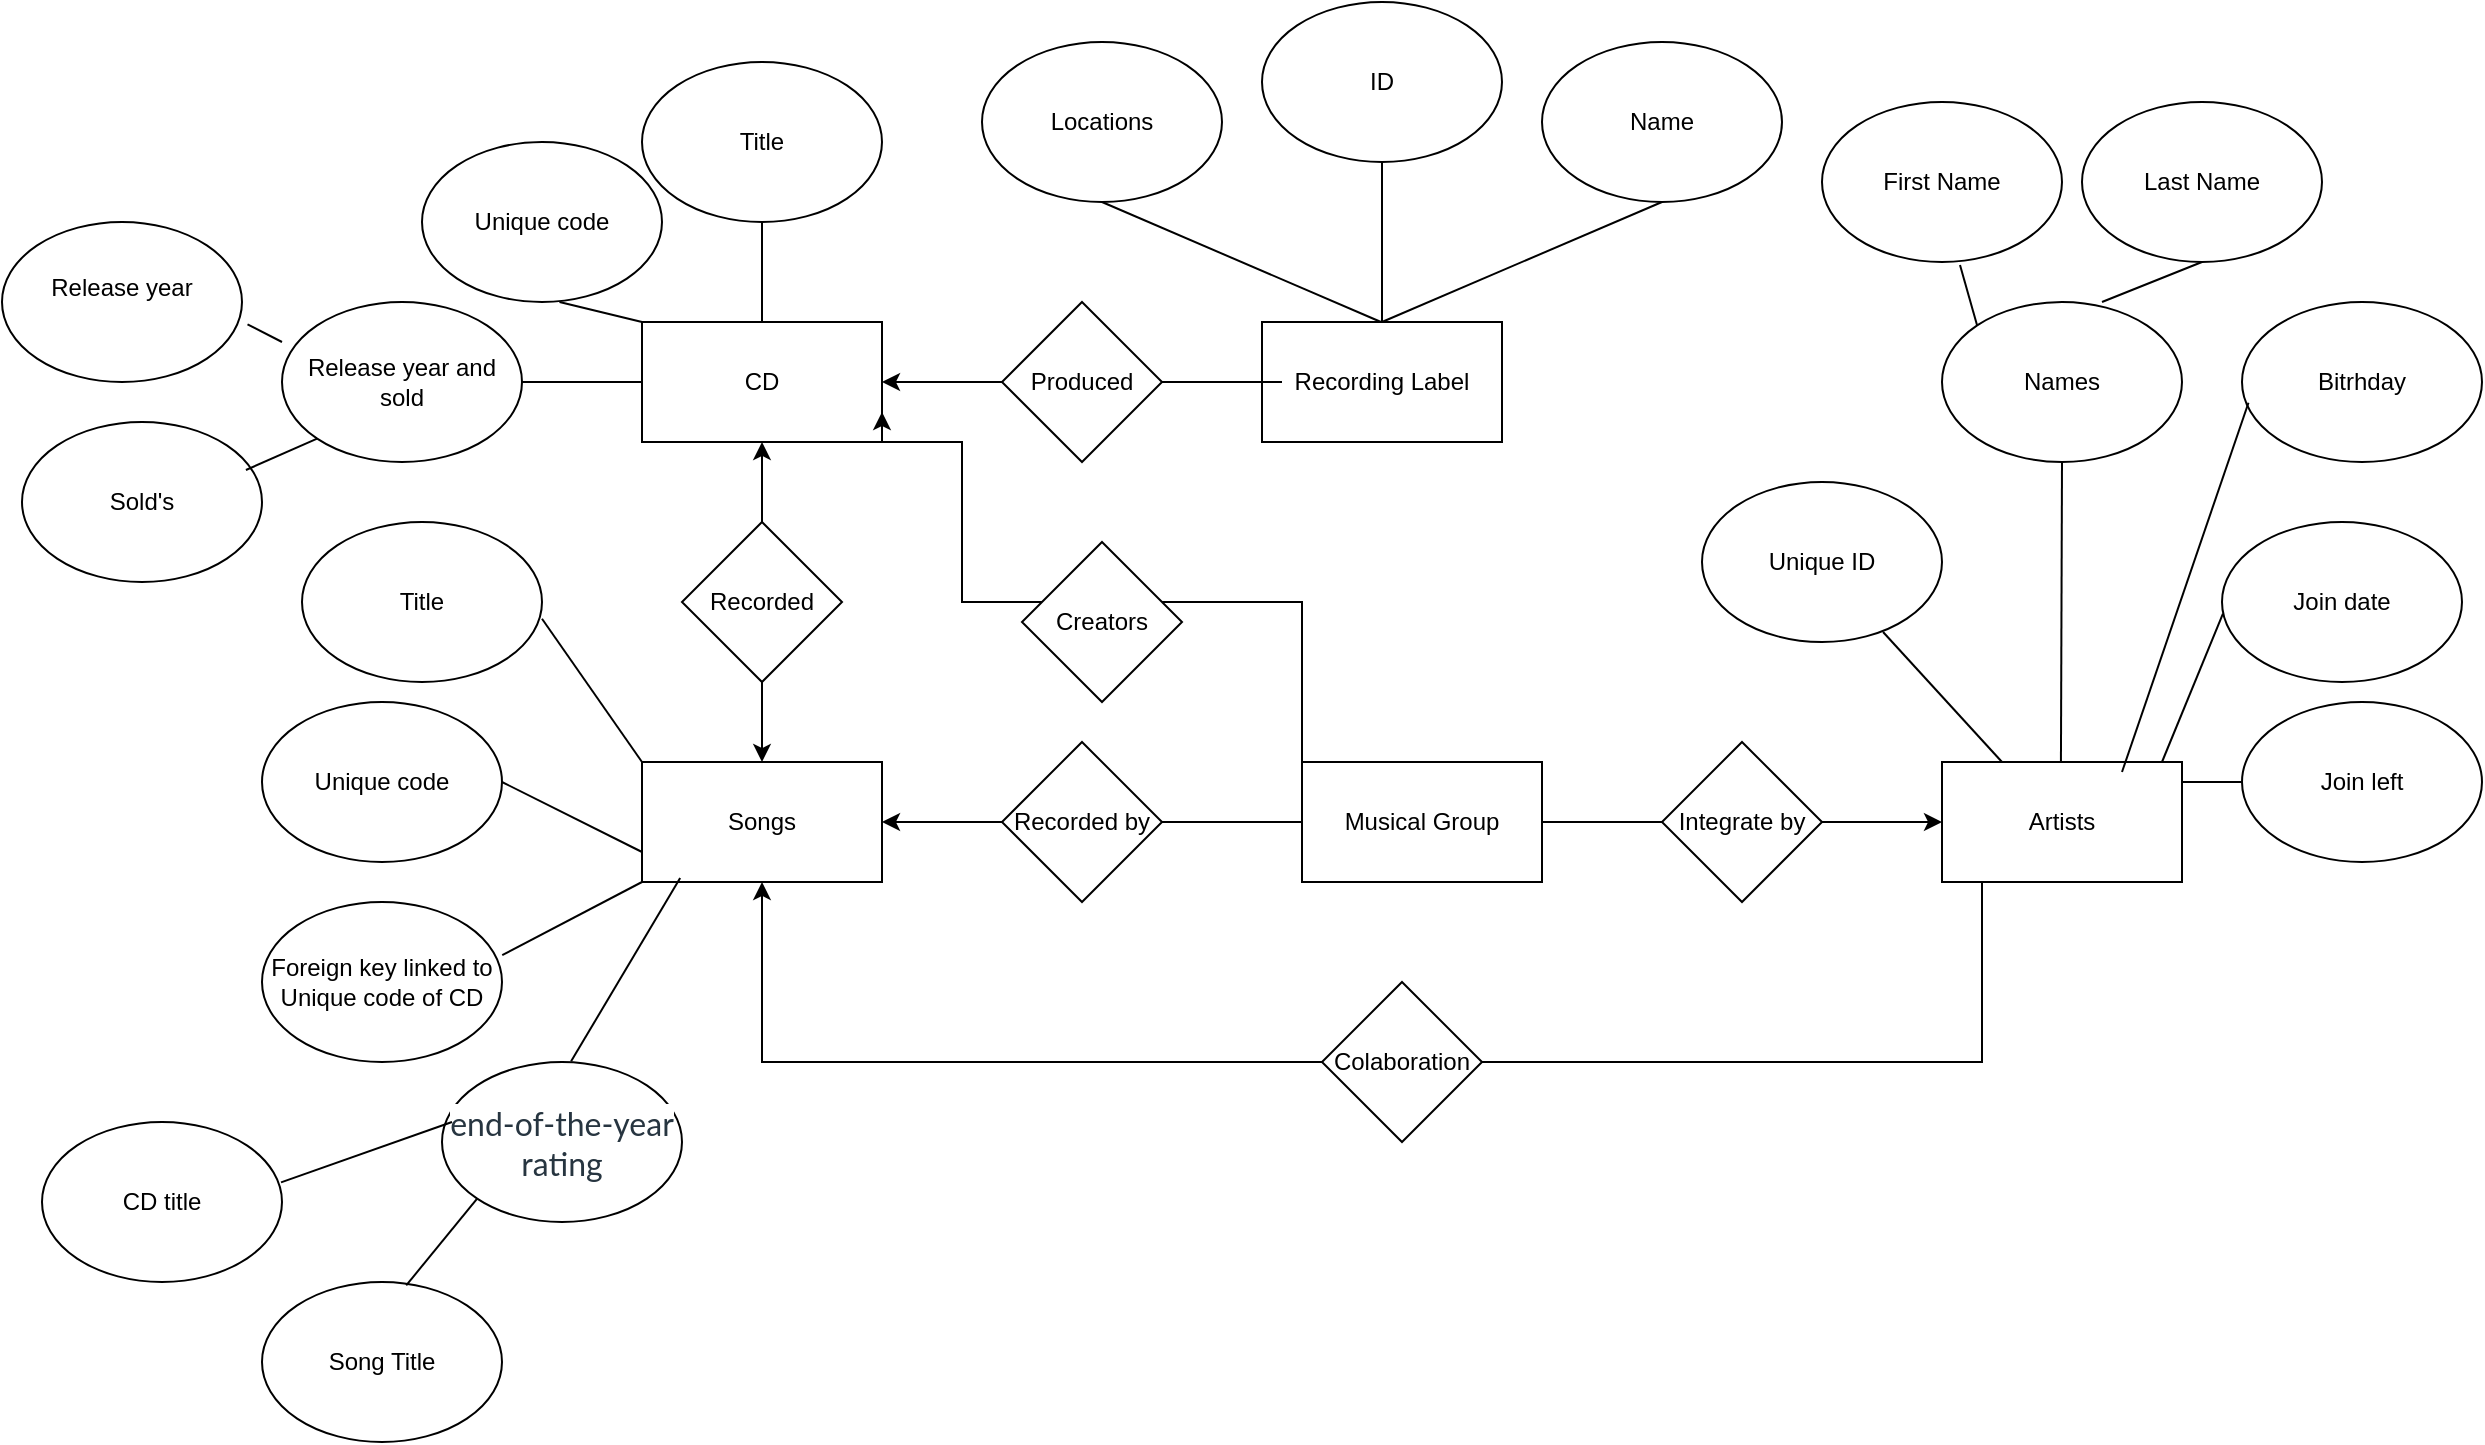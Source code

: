 <mxfile version="28.2.4">
  <diagram name="Page-1" id="KEOz7PVb_XIx9Ft7Hm1n">
    <mxGraphModel dx="1520" dy="2052" grid="1" gridSize="10" guides="1" tooltips="1" connect="1" arrows="1" fold="1" page="1" pageScale="1" pageWidth="827" pageHeight="1169" math="0" shadow="0">
      <root>
        <mxCell id="0" />
        <mxCell id="1" parent="0" />
        <mxCell id="9L5kOe5RrQIcinIT0UnI-1" value="Recording Label" style="rounded=0;whiteSpace=wrap;html=1;" vertex="1" parent="1">
          <mxGeometry x="910" y="150" width="120" height="60" as="geometry" />
        </mxCell>
        <mxCell id="9L5kOe5RrQIcinIT0UnI-5" value="" style="endArrow=none;html=1;rounded=0;entryX=0.5;entryY=1;entryDx=0;entryDy=0;exitX=0.5;exitY=0;exitDx=0;exitDy=0;" edge="1" parent="1" source="9L5kOe5RrQIcinIT0UnI-1" target="9L5kOe5RrQIcinIT0UnI-6">
          <mxGeometry width="50" height="50" relative="1" as="geometry">
            <mxPoint x="780" y="310" as="sourcePoint" />
            <mxPoint x="970" y="70" as="targetPoint" />
          </mxGeometry>
        </mxCell>
        <mxCell id="9L5kOe5RrQIcinIT0UnI-6" value="ID" style="ellipse;whiteSpace=wrap;html=1;" vertex="1" parent="1">
          <mxGeometry x="910" y="-10" width="120" height="80" as="geometry" />
        </mxCell>
        <mxCell id="9L5kOe5RrQIcinIT0UnI-7" value="Name" style="ellipse;whiteSpace=wrap;html=1;" vertex="1" parent="1">
          <mxGeometry x="1050" y="10" width="120" height="80" as="geometry" />
        </mxCell>
        <mxCell id="9L5kOe5RrQIcinIT0UnI-8" value="Locations" style="ellipse;whiteSpace=wrap;html=1;" vertex="1" parent="1">
          <mxGeometry x="770" y="10" width="120" height="80" as="geometry" />
        </mxCell>
        <mxCell id="9L5kOe5RrQIcinIT0UnI-9" value="" style="endArrow=none;html=1;rounded=0;entryX=0.5;entryY=1;entryDx=0;entryDy=0;exitX=0.5;exitY=0;exitDx=0;exitDy=0;" edge="1" parent="1" target="9L5kOe5RrQIcinIT0UnI-8">
          <mxGeometry width="50" height="50" relative="1" as="geometry">
            <mxPoint x="969.5" y="150" as="sourcePoint" />
            <mxPoint x="969.5" y="70" as="targetPoint" />
          </mxGeometry>
        </mxCell>
        <mxCell id="9L5kOe5RrQIcinIT0UnI-10" value="" style="endArrow=none;html=1;rounded=0;entryX=0.5;entryY=1;entryDx=0;entryDy=0;exitX=0.5;exitY=1;exitDx=0;exitDy=0;" edge="1" parent="1" source="9L5kOe5RrQIcinIT0UnI-7">
          <mxGeometry width="50" height="50" relative="1" as="geometry">
            <mxPoint x="1109.5" y="210" as="sourcePoint" />
            <mxPoint x="970" y="150" as="targetPoint" />
          </mxGeometry>
        </mxCell>
        <mxCell id="9L5kOe5RrQIcinIT0UnI-15" value="" style="edgeStyle=orthogonalEdgeStyle;rounded=0;orthogonalLoop=1;jettySize=auto;html=1;" edge="1" parent="1" source="9L5kOe5RrQIcinIT0UnI-11" target="9L5kOe5RrQIcinIT0UnI-14">
          <mxGeometry relative="1" as="geometry" />
        </mxCell>
        <mxCell id="9L5kOe5RrQIcinIT0UnI-11" value="Produced" style="rhombus;whiteSpace=wrap;html=1;rounded=0;" vertex="1" parent="1">
          <mxGeometry x="780" y="140" width="80" height="80" as="geometry" />
        </mxCell>
        <mxCell id="9L5kOe5RrQIcinIT0UnI-14" value="CD" style="whiteSpace=wrap;html=1;rounded=0;" vertex="1" parent="1">
          <mxGeometry x="600" y="150" width="120" height="60" as="geometry" />
        </mxCell>
        <mxCell id="9L5kOe5RrQIcinIT0UnI-16" value="Title" style="ellipse;whiteSpace=wrap;html=1;" vertex="1" parent="1">
          <mxGeometry x="600" y="20" width="120" height="80" as="geometry" />
        </mxCell>
        <mxCell id="9L5kOe5RrQIcinIT0UnI-17" value="" style="endArrow=none;html=1;rounded=0;exitX=0.5;exitY=0;exitDx=0;exitDy=0;entryX=0.5;entryY=1;entryDx=0;entryDy=0;" edge="1" parent="1" source="9L5kOe5RrQIcinIT0UnI-14" target="9L5kOe5RrQIcinIT0UnI-16">
          <mxGeometry width="50" height="50" relative="1" as="geometry">
            <mxPoint x="750" y="150" as="sourcePoint" />
            <mxPoint x="800" y="100" as="targetPoint" />
          </mxGeometry>
        </mxCell>
        <mxCell id="9L5kOe5RrQIcinIT0UnI-18" value="Unique code" style="ellipse;whiteSpace=wrap;html=1;" vertex="1" parent="1">
          <mxGeometry x="490" y="60" width="120" height="80" as="geometry" />
        </mxCell>
        <mxCell id="9L5kOe5RrQIcinIT0UnI-19" value="" style="endArrow=none;html=1;rounded=0;exitX=0;exitY=0;exitDx=0;exitDy=0;entryX=0.573;entryY=1;entryDx=0;entryDy=0;entryPerimeter=0;" edge="1" parent="1" source="9L5kOe5RrQIcinIT0UnI-14" target="9L5kOe5RrQIcinIT0UnI-18">
          <mxGeometry width="50" height="50" relative="1" as="geometry">
            <mxPoint x="670" y="160" as="sourcePoint" />
            <mxPoint x="670" y="110" as="targetPoint" />
          </mxGeometry>
        </mxCell>
        <mxCell id="9L5kOe5RrQIcinIT0UnI-20" value="Release year and sold" style="ellipse;whiteSpace=wrap;html=1;" vertex="1" parent="1">
          <mxGeometry x="420" y="140" width="120" height="80" as="geometry" />
        </mxCell>
        <mxCell id="9L5kOe5RrQIcinIT0UnI-23" value="" style="endArrow=none;html=1;rounded=0;entryX=0;entryY=0.5;entryDx=0;entryDy=0;" edge="1" parent="1" target="9L5kOe5RrQIcinIT0UnI-14">
          <mxGeometry width="50" height="50" relative="1" as="geometry">
            <mxPoint x="540" y="180" as="sourcePoint" />
            <mxPoint x="590" y="130" as="targetPoint" />
          </mxGeometry>
        </mxCell>
        <mxCell id="9L5kOe5RrQIcinIT0UnI-24" value="Release year&lt;div&gt;&lt;br&gt;&lt;/div&gt;" style="ellipse;whiteSpace=wrap;html=1;" vertex="1" parent="1">
          <mxGeometry x="280" y="100" width="120" height="80" as="geometry" />
        </mxCell>
        <mxCell id="9L5kOe5RrQIcinIT0UnI-25" value="Sold&#39;s" style="ellipse;whiteSpace=wrap;html=1;" vertex="1" parent="1">
          <mxGeometry x="290" y="200" width="120" height="80" as="geometry" />
        </mxCell>
        <mxCell id="9L5kOe5RrQIcinIT0UnI-31" value="" style="edgeStyle=orthogonalEdgeStyle;rounded=0;orthogonalLoop=1;jettySize=auto;html=1;" edge="1" parent="1" source="9L5kOe5RrQIcinIT0UnI-26" target="9L5kOe5RrQIcinIT0UnI-30">
          <mxGeometry relative="1" as="geometry" />
        </mxCell>
        <mxCell id="9L5kOe5RrQIcinIT0UnI-39" value="" style="edgeStyle=orthogonalEdgeStyle;rounded=0;orthogonalLoop=1;jettySize=auto;html=1;" edge="1" parent="1" source="9L5kOe5RrQIcinIT0UnI-26" target="9L5kOe5RrQIcinIT0UnI-14">
          <mxGeometry relative="1" as="geometry" />
        </mxCell>
        <mxCell id="9L5kOe5RrQIcinIT0UnI-26" value="Recorded" style="rhombus;whiteSpace=wrap;html=1;rounded=0;" vertex="1" parent="1">
          <mxGeometry x="620" y="250" width="80" height="80" as="geometry" />
        </mxCell>
        <mxCell id="9L5kOe5RrQIcinIT0UnI-28" value="" style="endArrow=none;html=1;rounded=0;entryX=0;entryY=0.5;entryDx=0;entryDy=0;" edge="1" parent="1">
          <mxGeometry width="50" height="50" relative="1" as="geometry">
            <mxPoint x="860" y="180" as="sourcePoint" />
            <mxPoint x="920" y="180" as="targetPoint" />
          </mxGeometry>
        </mxCell>
        <mxCell id="9L5kOe5RrQIcinIT0UnI-30" value="Songs" style="whiteSpace=wrap;html=1;rounded=0;" vertex="1" parent="1">
          <mxGeometry x="600" y="370" width="120" height="60" as="geometry" />
        </mxCell>
        <mxCell id="9L5kOe5RrQIcinIT0UnI-32" value="" style="endArrow=none;html=1;rounded=0;entryX=0;entryY=0.5;entryDx=0;entryDy=0;exitX=1.023;exitY=0.64;exitDx=0;exitDy=0;exitPerimeter=0;" edge="1" parent="1" source="9L5kOe5RrQIcinIT0UnI-24">
          <mxGeometry width="50" height="50" relative="1" as="geometry">
            <mxPoint x="370" y="160" as="sourcePoint" />
            <mxPoint x="420" y="160" as="targetPoint" />
          </mxGeometry>
        </mxCell>
        <mxCell id="9L5kOe5RrQIcinIT0UnI-33" value="" style="endArrow=none;html=1;rounded=0;exitX=0.933;exitY=0.3;exitDx=0;exitDy=0;exitPerimeter=0;entryX=0;entryY=1;entryDx=0;entryDy=0;" edge="1" parent="1" source="9L5kOe5RrQIcinIT0UnI-25" target="9L5kOe5RrQIcinIT0UnI-20">
          <mxGeometry width="50" height="50" relative="1" as="geometry">
            <mxPoint x="413" y="161" as="sourcePoint" />
            <mxPoint x="430" y="170" as="targetPoint" />
          </mxGeometry>
        </mxCell>
        <mxCell id="9L5kOe5RrQIcinIT0UnI-34" value="Title" style="ellipse;whiteSpace=wrap;html=1;" vertex="1" parent="1">
          <mxGeometry x="430" y="250" width="120" height="80" as="geometry" />
        </mxCell>
        <mxCell id="9L5kOe5RrQIcinIT0UnI-35" value="Unique code" style="ellipse;whiteSpace=wrap;html=1;" vertex="1" parent="1">
          <mxGeometry x="410" y="340" width="120" height="80" as="geometry" />
        </mxCell>
        <mxCell id="9L5kOe5RrQIcinIT0UnI-36" value="" style="endArrow=none;html=1;rounded=0;entryX=0;entryY=0;entryDx=0;entryDy=0;exitX=1;exitY=0.605;exitDx=0;exitDy=0;exitPerimeter=0;" edge="1" parent="1" source="9L5kOe5RrQIcinIT0UnI-34" target="9L5kOe5RrQIcinIT0UnI-30">
          <mxGeometry width="50" height="50" relative="1" as="geometry">
            <mxPoint x="550" y="330" as="sourcePoint" />
            <mxPoint x="600" y="280" as="targetPoint" />
          </mxGeometry>
        </mxCell>
        <mxCell id="9L5kOe5RrQIcinIT0UnI-38" value="" style="endArrow=none;html=1;rounded=0;entryX=0;entryY=0.75;entryDx=0;entryDy=0;exitX=1;exitY=0.5;exitDx=0;exitDy=0;" edge="1" parent="1" source="9L5kOe5RrQIcinIT0UnI-35" target="9L5kOe5RrQIcinIT0UnI-30">
          <mxGeometry width="50" height="50" relative="1" as="geometry">
            <mxPoint x="560" y="340" as="sourcePoint" />
            <mxPoint x="610" y="380" as="targetPoint" />
          </mxGeometry>
        </mxCell>
        <mxCell id="9L5kOe5RrQIcinIT0UnI-40" value="Foreign key linked to Unique code of CD" style="ellipse;whiteSpace=wrap;html=1;" vertex="1" parent="1">
          <mxGeometry x="410" y="440" width="120" height="80" as="geometry" />
        </mxCell>
        <mxCell id="9L5kOe5RrQIcinIT0UnI-41" value="&lt;span style=&quot;color: rgb(39, 53, 64); font-family: &amp;quot;Lato Extended&amp;quot;, Lato, &amp;quot;Helvetica Neue&amp;quot;, Helvetica, Arial, sans-serif; font-size: 16px; text-align: start; background-color: rgb(255, 255, 255);&quot;&gt;end-of-the-year rating&lt;/span&gt;" style="ellipse;whiteSpace=wrap;html=1;" vertex="1" parent="1">
          <mxGeometry x="500" y="520" width="120" height="80" as="geometry" />
        </mxCell>
        <mxCell id="9L5kOe5RrQIcinIT0UnI-42" value="" style="endArrow=none;html=1;rounded=0;entryX=0;entryY=1;entryDx=0;entryDy=0;exitX=1.001;exitY=0.332;exitDx=0;exitDy=0;exitPerimeter=0;" edge="1" parent="1" source="9L5kOe5RrQIcinIT0UnI-40" target="9L5kOe5RrQIcinIT0UnI-30">
          <mxGeometry width="50" height="50" relative="1" as="geometry">
            <mxPoint x="540" y="390" as="sourcePoint" />
            <mxPoint x="610" y="425" as="targetPoint" />
          </mxGeometry>
        </mxCell>
        <mxCell id="9L5kOe5RrQIcinIT0UnI-43" value="" style="endArrow=none;html=1;rounded=0;entryX=0.159;entryY=0.966;entryDx=0;entryDy=0;exitX=0.538;exitY=-0.004;exitDx=0;exitDy=0;exitPerimeter=0;entryPerimeter=0;" edge="1" parent="1" source="9L5kOe5RrQIcinIT0UnI-41" target="9L5kOe5RrQIcinIT0UnI-30">
          <mxGeometry width="50" height="50" relative="1" as="geometry">
            <mxPoint x="540" y="477" as="sourcePoint" />
            <mxPoint x="610" y="440" as="targetPoint" />
          </mxGeometry>
        </mxCell>
        <mxCell id="9L5kOe5RrQIcinIT0UnI-44" value="CD title" style="ellipse;whiteSpace=wrap;html=1;" vertex="1" parent="1">
          <mxGeometry x="300" y="550" width="120" height="80" as="geometry" />
        </mxCell>
        <mxCell id="9L5kOe5RrQIcinIT0UnI-45" value="Song Title" style="ellipse;whiteSpace=wrap;html=1;" vertex="1" parent="1">
          <mxGeometry x="410" y="630" width="120" height="80" as="geometry" />
        </mxCell>
        <mxCell id="9L5kOe5RrQIcinIT0UnI-46" value="" style="endArrow=none;html=1;rounded=0;entryX=0;entryY=1;entryDx=0;entryDy=0;exitX=0.996;exitY=0.377;exitDx=0;exitDy=0;exitPerimeter=0;" edge="1" parent="1" source="9L5kOe5RrQIcinIT0UnI-44">
          <mxGeometry width="50" height="50" relative="1" as="geometry">
            <mxPoint x="435" y="587" as="sourcePoint" />
            <mxPoint x="505" y="550" as="targetPoint" />
          </mxGeometry>
        </mxCell>
        <mxCell id="9L5kOe5RrQIcinIT0UnI-47" value="" style="endArrow=none;html=1;rounded=0;entryX=0;entryY=1;entryDx=0;entryDy=0;exitX=0.601;exitY=0.021;exitDx=0;exitDy=0;exitPerimeter=0;" edge="1" parent="1" source="9L5kOe5RrQIcinIT0UnI-45" target="9L5kOe5RrQIcinIT0UnI-41">
          <mxGeometry width="50" height="50" relative="1" as="geometry">
            <mxPoint x="430" y="590" as="sourcePoint" />
            <mxPoint x="515" y="560" as="targetPoint" />
          </mxGeometry>
        </mxCell>
        <mxCell id="9L5kOe5RrQIcinIT0UnI-51" value="" style="edgeStyle=orthogonalEdgeStyle;rounded=0;orthogonalLoop=1;jettySize=auto;html=1;entryX=1;entryY=0.5;entryDx=0;entryDy=0;" edge="1" parent="1" source="9L5kOe5RrQIcinIT0UnI-48" target="9L5kOe5RrQIcinIT0UnI-30">
          <mxGeometry relative="1" as="geometry" />
        </mxCell>
        <mxCell id="9L5kOe5RrQIcinIT0UnI-54" value="" style="edgeStyle=orthogonalEdgeStyle;rounded=0;orthogonalLoop=1;jettySize=auto;html=1;entryX=0;entryY=0.5;entryDx=0;entryDy=0;" edge="1" parent="1" source="9L5kOe5RrQIcinIT0UnI-48" target="9L5kOe5RrQIcinIT0UnI-55">
          <mxGeometry relative="1" as="geometry">
            <mxPoint x="1240" y="400" as="targetPoint" />
          </mxGeometry>
        </mxCell>
        <mxCell id="9L5kOe5RrQIcinIT0UnI-48" value="Musical Group" style="whiteSpace=wrap;html=1;rounded=0;" vertex="1" parent="1">
          <mxGeometry x="930" y="370" width="120" height="60" as="geometry" />
        </mxCell>
        <mxCell id="9L5kOe5RrQIcinIT0UnI-50" value="Recorded by" style="rhombus;whiteSpace=wrap;html=1;rounded=0;" vertex="1" parent="1">
          <mxGeometry x="780" y="360" width="80" height="80" as="geometry" />
        </mxCell>
        <mxCell id="9L5kOe5RrQIcinIT0UnI-52" value="Integrate by" style="rhombus;whiteSpace=wrap;html=1;rounded=0;" vertex="1" parent="1">
          <mxGeometry x="1110" y="360" width="80" height="80" as="geometry" />
        </mxCell>
        <mxCell id="9L5kOe5RrQIcinIT0UnI-55" value="Artists" style="whiteSpace=wrap;html=1;rounded=0;" vertex="1" parent="1">
          <mxGeometry x="1250" y="370" width="120" height="60" as="geometry" />
        </mxCell>
        <mxCell id="9L5kOe5RrQIcinIT0UnI-58" value="" style="edgeStyle=orthogonalEdgeStyle;rounded=0;orthogonalLoop=1;jettySize=auto;html=1;entryX=1;entryY=0.75;entryDx=0;entryDy=0;exitX=0;exitY=0;exitDx=0;exitDy=0;" edge="1" parent="1" target="9L5kOe5RrQIcinIT0UnI-14">
          <mxGeometry relative="1" as="geometry">
            <mxPoint x="930" y="370" as="sourcePoint" />
            <mxPoint x="720" y="210" as="targetPoint" />
            <Array as="points">
              <mxPoint x="930" y="290" />
              <mxPoint x="760" y="290" />
              <mxPoint x="760" y="210" />
              <mxPoint x="720" y="210" />
            </Array>
          </mxGeometry>
        </mxCell>
        <mxCell id="9L5kOe5RrQIcinIT0UnI-59" value="Creators" style="rhombus;whiteSpace=wrap;html=1;rounded=0;" vertex="1" parent="1">
          <mxGeometry x="790" y="260" width="80" height="80" as="geometry" />
        </mxCell>
        <mxCell id="9L5kOe5RrQIcinIT0UnI-61" value="Names" style="ellipse;whiteSpace=wrap;html=1;" vertex="1" parent="1">
          <mxGeometry x="1250" y="140" width="120" height="80" as="geometry" />
        </mxCell>
        <mxCell id="9L5kOe5RrQIcinIT0UnI-63" value="" style="endArrow=none;html=1;rounded=0;exitX=0.5;exitY=0;exitDx=0;exitDy=0;entryX=0.5;entryY=1;entryDx=0;entryDy=0;" edge="1" parent="1" target="9L5kOe5RrQIcinIT0UnI-61">
          <mxGeometry width="50" height="50" relative="1" as="geometry">
            <mxPoint x="1309.47" y="370" as="sourcePoint" />
            <mxPoint x="1309" y="320" as="targetPoint" />
          </mxGeometry>
        </mxCell>
        <mxCell id="9L5kOe5RrQIcinIT0UnI-64" value="First Name" style="ellipse;whiteSpace=wrap;html=1;" vertex="1" parent="1">
          <mxGeometry x="1190" y="40" width="120" height="80" as="geometry" />
        </mxCell>
        <mxCell id="9L5kOe5RrQIcinIT0UnI-65" value="Last Name" style="ellipse;whiteSpace=wrap;html=1;" vertex="1" parent="1">
          <mxGeometry x="1320" y="40" width="120" height="80" as="geometry" />
        </mxCell>
        <mxCell id="9L5kOe5RrQIcinIT0UnI-66" value="" style="endArrow=none;html=1;rounded=0;entryX=0.5;entryY=1;entryDx=0;entryDy=0;exitX=0.5;exitY=1;exitDx=0;exitDy=0;" edge="1" parent="1" source="9L5kOe5RrQIcinIT0UnI-65">
          <mxGeometry width="50" height="50" relative="1" as="geometry">
            <mxPoint x="1470" y="80" as="sourcePoint" />
            <mxPoint x="1330" y="140" as="targetPoint" />
          </mxGeometry>
        </mxCell>
        <mxCell id="9L5kOe5RrQIcinIT0UnI-67" value="" style="endArrow=none;html=1;rounded=0;entryX=0.575;entryY=1.019;entryDx=0;entryDy=0;exitX=0;exitY=0;exitDx=0;exitDy=0;entryPerimeter=0;" edge="1" parent="1" source="9L5kOe5RrQIcinIT0UnI-61" target="9L5kOe5RrQIcinIT0UnI-64">
          <mxGeometry width="50" height="50" relative="1" as="geometry">
            <mxPoint x="1120" y="100" as="sourcePoint" />
            <mxPoint x="980" y="160" as="targetPoint" />
          </mxGeometry>
        </mxCell>
        <mxCell id="9L5kOe5RrQIcinIT0UnI-68" value="Unique ID" style="ellipse;whiteSpace=wrap;html=1;" vertex="1" parent="1">
          <mxGeometry x="1130" y="230" width="120" height="80" as="geometry" />
        </mxCell>
        <mxCell id="9L5kOe5RrQIcinIT0UnI-69" value="" style="endArrow=none;html=1;rounded=0;exitX=0.25;exitY=0;exitDx=0;exitDy=0;entryX=0.5;entryY=1;entryDx=0;entryDy=0;" edge="1" parent="1" source="9L5kOe5RrQIcinIT0UnI-55">
          <mxGeometry width="50" height="50" relative="1" as="geometry">
            <mxPoint x="1220" y="455" as="sourcePoint" />
            <mxPoint x="1220.53" y="305" as="targetPoint" />
          </mxGeometry>
        </mxCell>
        <mxCell id="9L5kOe5RrQIcinIT0UnI-70" value="Join date" style="ellipse;whiteSpace=wrap;html=1;" vertex="1" parent="1">
          <mxGeometry x="1390" y="250" width="120" height="80" as="geometry" />
        </mxCell>
        <mxCell id="9L5kOe5RrQIcinIT0UnI-71" value="" style="endArrow=none;html=1;rounded=0;exitX=0.5;exitY=0;exitDx=0;exitDy=0;entryX=0.004;entryY=0.573;entryDx=0;entryDy=0;entryPerimeter=0;" edge="1" parent="1" target="9L5kOe5RrQIcinIT0UnI-70">
          <mxGeometry width="50" height="50" relative="1" as="geometry">
            <mxPoint x="1360" y="370" as="sourcePoint" />
            <mxPoint x="1360.53" y="220" as="targetPoint" />
          </mxGeometry>
        </mxCell>
        <mxCell id="9L5kOe5RrQIcinIT0UnI-72" value="Join left" style="ellipse;whiteSpace=wrap;html=1;" vertex="1" parent="1">
          <mxGeometry x="1400" y="340" width="120" height="80" as="geometry" />
        </mxCell>
        <mxCell id="9L5kOe5RrQIcinIT0UnI-73" value="" style="endArrow=none;html=1;rounded=0;exitX=0.5;exitY=0;exitDx=0;exitDy=0;entryX=0;entryY=0.5;entryDx=0;entryDy=0;" edge="1" parent="1" target="9L5kOe5RrQIcinIT0UnI-72">
          <mxGeometry width="50" height="50" relative="1" as="geometry">
            <mxPoint x="1370" y="380" as="sourcePoint" />
            <mxPoint x="1400" y="306" as="targetPoint" />
          </mxGeometry>
        </mxCell>
        <mxCell id="9L5kOe5RrQIcinIT0UnI-74" value="Bitrhday" style="ellipse;whiteSpace=wrap;html=1;" vertex="1" parent="1">
          <mxGeometry x="1400" y="140" width="120" height="80" as="geometry" />
        </mxCell>
        <mxCell id="9L5kOe5RrQIcinIT0UnI-75" value="" style="endArrow=none;html=1;rounded=0;exitX=0.5;exitY=0;exitDx=0;exitDy=0;entryX=0.027;entryY=0.63;entryDx=0;entryDy=0;entryPerimeter=0;" edge="1" parent="1" target="9L5kOe5RrQIcinIT0UnI-74">
          <mxGeometry width="50" height="50" relative="1" as="geometry">
            <mxPoint x="1340" y="375" as="sourcePoint" />
            <mxPoint x="1340.53" y="225" as="targetPoint" />
          </mxGeometry>
        </mxCell>
        <mxCell id="9L5kOe5RrQIcinIT0UnI-77" value="" style="edgeStyle=orthogonalEdgeStyle;rounded=0;orthogonalLoop=1;jettySize=auto;html=1;entryX=0.5;entryY=1;entryDx=0;entryDy=0;exitX=0.5;exitY=1;exitDx=0;exitDy=0;" edge="1" parent="1" source="9L5kOe5RrQIcinIT0UnI-55" target="9L5kOe5RrQIcinIT0UnI-30">
          <mxGeometry relative="1" as="geometry">
            <mxPoint x="1270" y="600" as="sourcePoint" />
            <mxPoint x="1060" y="425" as="targetPoint" />
            <Array as="points">
              <mxPoint x="1270" y="430" />
              <mxPoint x="1270" y="520" />
              <mxPoint x="660" y="520" />
            </Array>
          </mxGeometry>
        </mxCell>
        <mxCell id="9L5kOe5RrQIcinIT0UnI-78" value="Colaboration" style="rhombus;whiteSpace=wrap;html=1;rounded=0;" vertex="1" parent="1">
          <mxGeometry x="940" y="480" width="80" height="80" as="geometry" />
        </mxCell>
      </root>
    </mxGraphModel>
  </diagram>
</mxfile>
